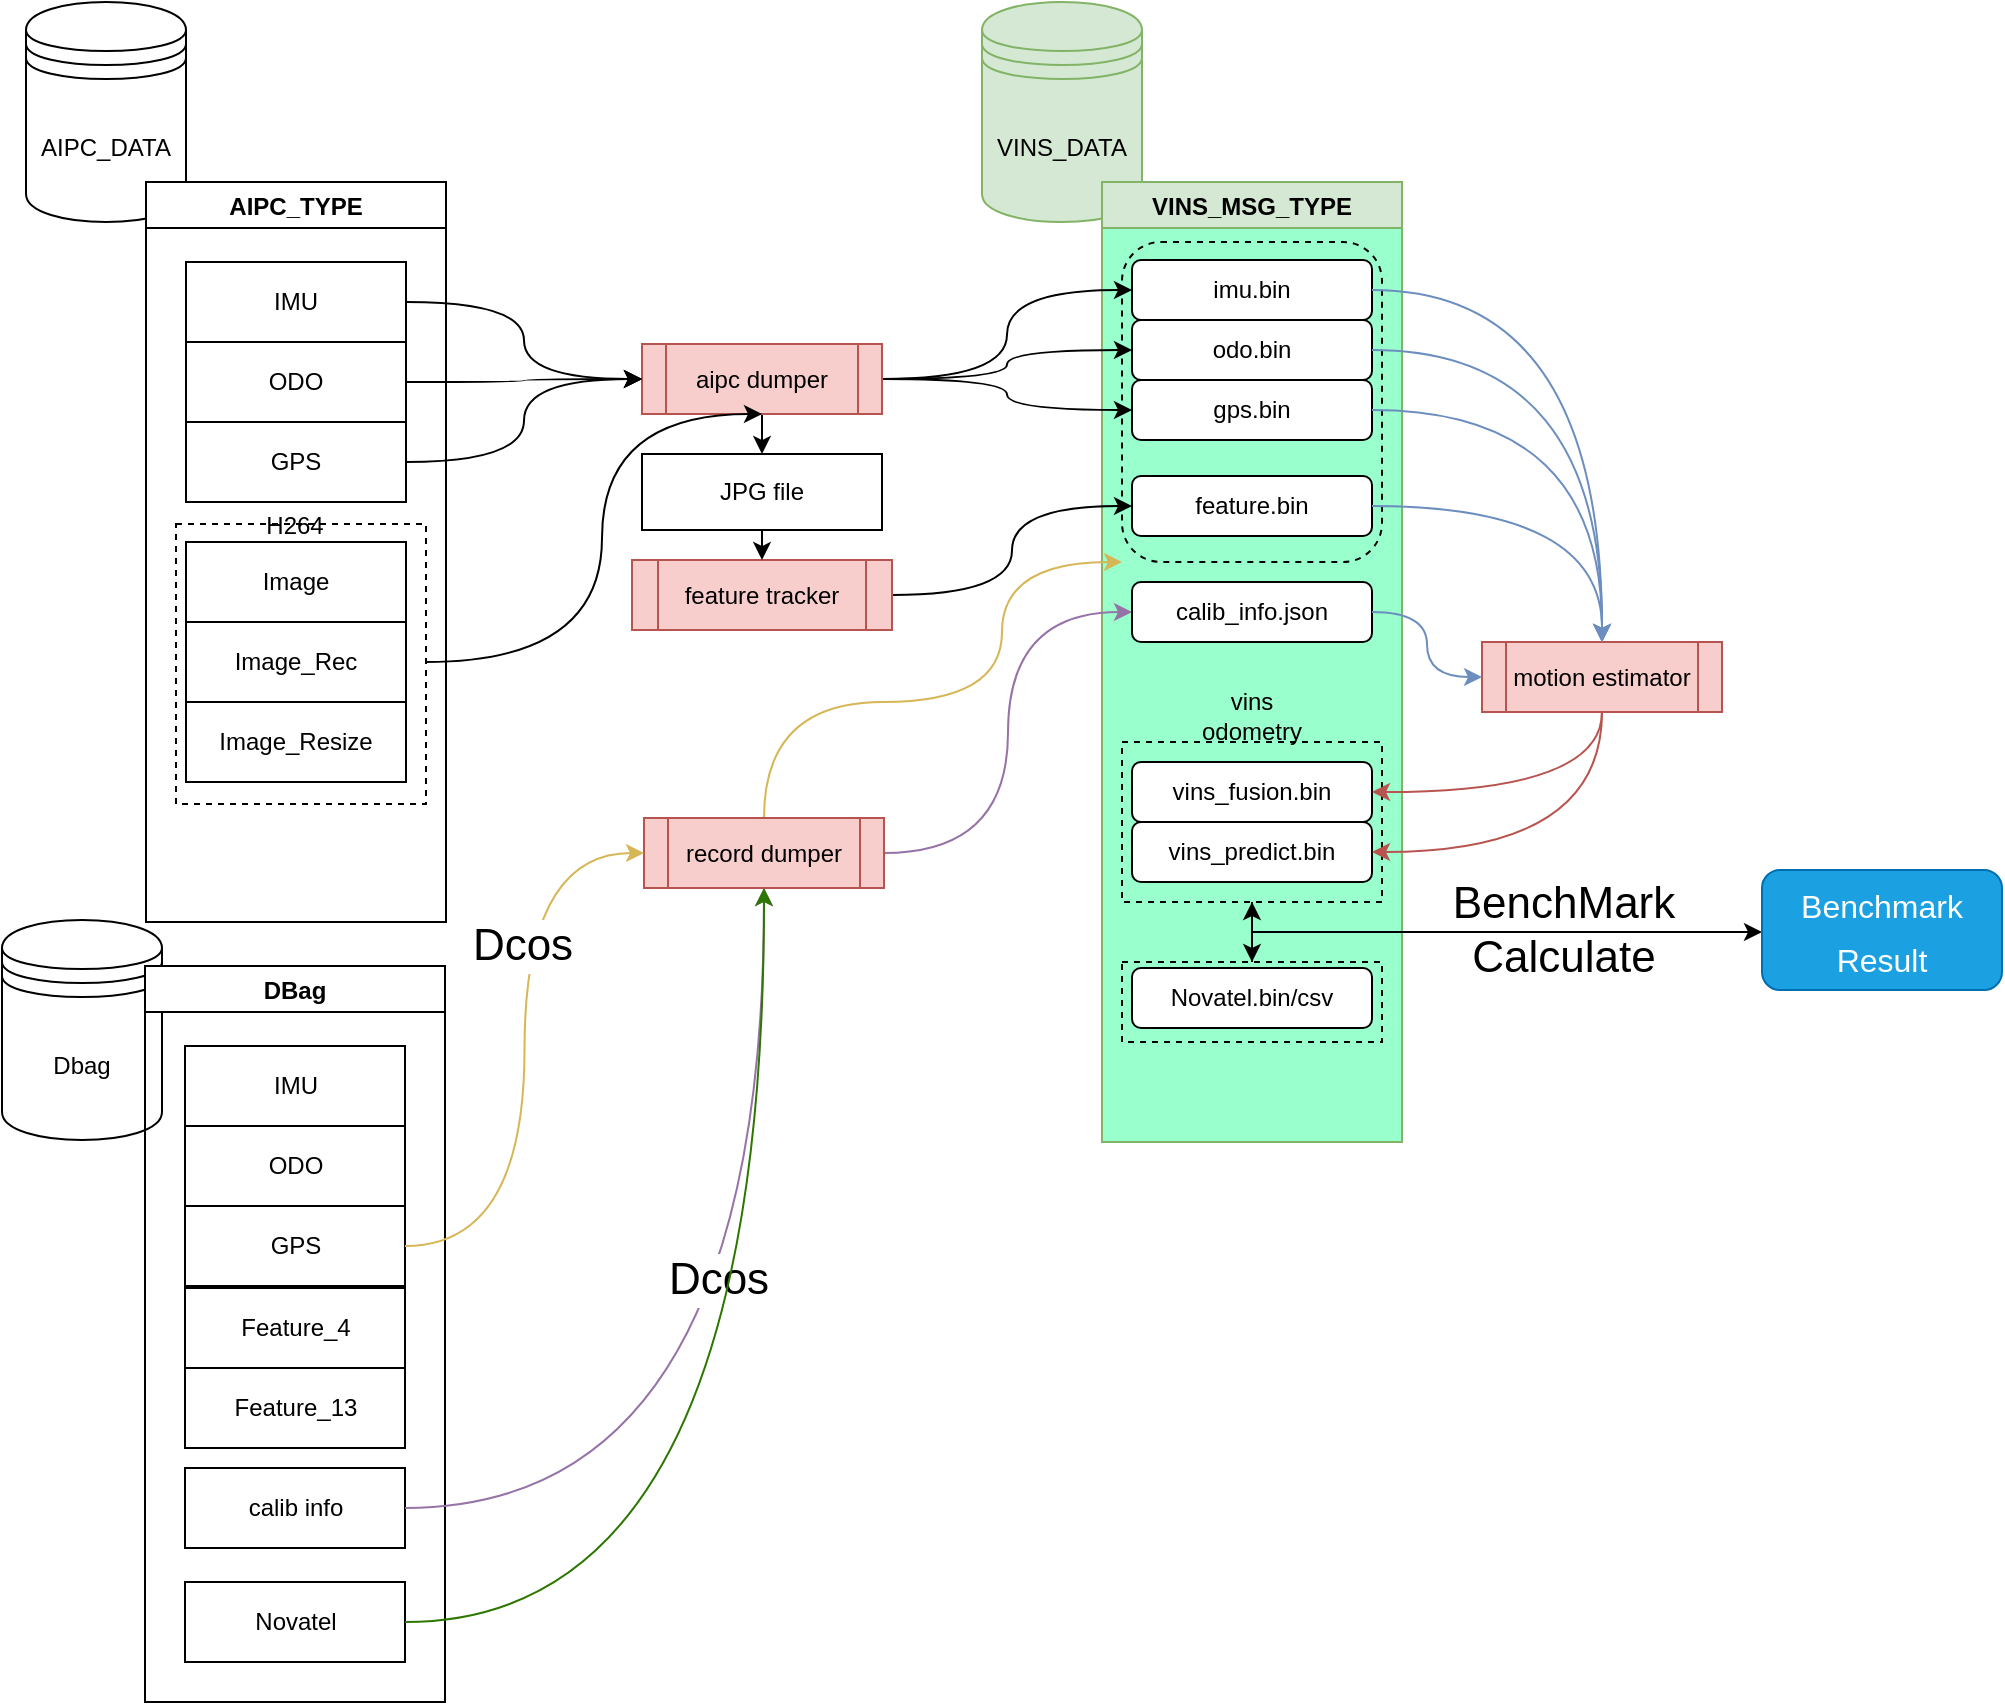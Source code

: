 <mxfile version="20.2.5" type="github">
  <diagram id="S9dDr7LIpniHJlEL7kUG" name="Page-1">
    <mxGraphModel dx="1027" dy="680" grid="1" gridSize="10" guides="1" tooltips="1" connect="1" arrows="1" fold="1" page="1" pageScale="1" pageWidth="827" pageHeight="1169" math="0" shadow="0">
      <root>
        <mxCell id="0" />
        <mxCell id="1" parent="0" />
        <mxCell id="4qHPudpmAYfez9gdNmK0-1" value="AIPC_DATA" style="shape=datastore;whiteSpace=wrap;html=1;" vertex="1" parent="1">
          <mxGeometry x="52" y="80" width="80" height="110" as="geometry" />
        </mxCell>
        <mxCell id="4qHPudpmAYfez9gdNmK0-2" value="VINS_DATA" style="shape=datastore;whiteSpace=wrap;html=1;fillColor=#d5e8d4;strokeColor=#82b366;" vertex="1" parent="1">
          <mxGeometry x="530" y="80" width="80" height="110" as="geometry" />
        </mxCell>
        <mxCell id="4qHPudpmAYfez9gdNmK0-3" value="AIPC_TYPE" style="swimlane;" vertex="1" parent="1">
          <mxGeometry x="112" y="170" width="150" height="370" as="geometry" />
        </mxCell>
        <mxCell id="4qHPudpmAYfez9gdNmK0-17" value="IMU" style="rounded=0;whiteSpace=wrap;html=1;" vertex="1" parent="4qHPudpmAYfez9gdNmK0-3">
          <mxGeometry x="20" y="40" width="110" height="40" as="geometry" />
        </mxCell>
        <mxCell id="4qHPudpmAYfez9gdNmK0-20" value="ODO" style="rounded=0;whiteSpace=wrap;html=1;" vertex="1" parent="4qHPudpmAYfez9gdNmK0-3">
          <mxGeometry x="20" y="80" width="110" height="40" as="geometry" />
        </mxCell>
        <mxCell id="4qHPudpmAYfez9gdNmK0-21" value="GPS" style="rounded=0;whiteSpace=wrap;html=1;" vertex="1" parent="4qHPudpmAYfez9gdNmK0-3">
          <mxGeometry x="20" y="120" width="110" height="40" as="geometry" />
        </mxCell>
        <mxCell id="4qHPudpmAYfez9gdNmK0-22" value="Image" style="rounded=0;whiteSpace=wrap;html=1;" vertex="1" parent="4qHPudpmAYfez9gdNmK0-3">
          <mxGeometry x="20" y="180" width="110" height="40" as="geometry" />
        </mxCell>
        <mxCell id="4qHPudpmAYfez9gdNmK0-23" value="Image_Rec" style="rounded=0;whiteSpace=wrap;html=1;" vertex="1" parent="4qHPudpmAYfez9gdNmK0-3">
          <mxGeometry x="20" y="220" width="110" height="40" as="geometry" />
        </mxCell>
        <mxCell id="4qHPudpmAYfez9gdNmK0-24" value="Image_Resize" style="rounded=0;whiteSpace=wrap;html=1;" vertex="1" parent="4qHPudpmAYfez9gdNmK0-3">
          <mxGeometry x="20" y="260" width="110" height="40" as="geometry" />
        </mxCell>
        <mxCell id="4qHPudpmAYfez9gdNmK0-58" value="" style="rounded=0;whiteSpace=wrap;html=1;gradientColor=none;fillColor=none;dashed=1;" vertex="1" parent="4qHPudpmAYfez9gdNmK0-3">
          <mxGeometry x="15" y="171" width="125" height="140" as="geometry" />
        </mxCell>
        <mxCell id="4qHPudpmAYfez9gdNmK0-28" value="VINS_MSG_TYPE" style="swimlane;fillColor=#d5e8d4;strokeColor=#82b366;gradientColor=none;swimlaneFillColor=#99FFCC;" vertex="1" parent="1">
          <mxGeometry x="590" y="170" width="150" height="480" as="geometry" />
        </mxCell>
        <mxCell id="4qHPudpmAYfez9gdNmK0-38" value="imu.bin" style="rounded=1;whiteSpace=wrap;html=1;" vertex="1" parent="4qHPudpmAYfez9gdNmK0-28">
          <mxGeometry x="15" y="39" width="120" height="30" as="geometry" />
        </mxCell>
        <mxCell id="4qHPudpmAYfez9gdNmK0-39" value="odo.bin" style="rounded=1;whiteSpace=wrap;html=1;" vertex="1" parent="4qHPudpmAYfez9gdNmK0-28">
          <mxGeometry x="15" y="69" width="120" height="30" as="geometry" />
        </mxCell>
        <mxCell id="4qHPudpmAYfez9gdNmK0-40" value="gps.bin" style="rounded=1;whiteSpace=wrap;html=1;" vertex="1" parent="4qHPudpmAYfez9gdNmK0-28">
          <mxGeometry x="15" y="99" width="120" height="30" as="geometry" />
        </mxCell>
        <mxCell id="4qHPudpmAYfez9gdNmK0-42" value="feature.bin" style="rounded=1;whiteSpace=wrap;html=1;" vertex="1" parent="4qHPudpmAYfez9gdNmK0-28">
          <mxGeometry x="15" y="147" width="120" height="30" as="geometry" />
        </mxCell>
        <mxCell id="4qHPudpmAYfez9gdNmK0-43" value="vins_fusion.bin" style="rounded=1;whiteSpace=wrap;html=1;" vertex="1" parent="4qHPudpmAYfez9gdNmK0-28">
          <mxGeometry x="15" y="290" width="120" height="30" as="geometry" />
        </mxCell>
        <mxCell id="4qHPudpmAYfez9gdNmK0-44" value="vins_predict.bin" style="rounded=1;whiteSpace=wrap;html=1;" vertex="1" parent="4qHPudpmAYfez9gdNmK0-28">
          <mxGeometry x="15" y="320" width="120" height="30" as="geometry" />
        </mxCell>
        <mxCell id="4qHPudpmAYfez9gdNmK0-70" value="calib_info.json" style="rounded=1;whiteSpace=wrap;html=1;" vertex="1" parent="4qHPudpmAYfez9gdNmK0-28">
          <mxGeometry x="15" y="200" width="120" height="30" as="geometry" />
        </mxCell>
        <mxCell id="4qHPudpmAYfez9gdNmK0-114" style="edgeStyle=orthogonalEdgeStyle;curved=1;rounded=0;orthogonalLoop=1;jettySize=auto;html=1;entryX=0.5;entryY=0;entryDx=0;entryDy=0;fontSize=22;" edge="1" parent="4qHPudpmAYfez9gdNmK0-28" source="4qHPudpmAYfez9gdNmK0-80" target="4qHPudpmAYfez9gdNmK0-111">
          <mxGeometry relative="1" as="geometry" />
        </mxCell>
        <mxCell id="4qHPudpmAYfez9gdNmK0-80" value="" style="rounded=0;whiteSpace=wrap;html=1;fillColor=none;gradientColor=none;dashed=1;" vertex="1" parent="4qHPudpmAYfez9gdNmK0-28">
          <mxGeometry x="10" y="280" width="130" height="80" as="geometry" />
        </mxCell>
        <mxCell id="4qHPudpmAYfez9gdNmK0-81" value="vins odometry" style="text;html=1;strokeColor=none;fillColor=none;align=center;verticalAlign=middle;whiteSpace=wrap;rounded=0;dashed=1;" vertex="1" parent="4qHPudpmAYfez9gdNmK0-28">
          <mxGeometry x="45" y="252" width="60" height="30" as="geometry" />
        </mxCell>
        <mxCell id="4qHPudpmAYfez9gdNmK0-99" value="" style="rounded=1;whiteSpace=wrap;html=1;dashed=1;fontSize=22;fillColor=none;gradientColor=none;" vertex="1" parent="4qHPudpmAYfez9gdNmK0-28">
          <mxGeometry x="10" y="30" width="130" height="160" as="geometry" />
        </mxCell>
        <mxCell id="4qHPudpmAYfez9gdNmK0-109" value="Novatel.bin/csv" style="rounded=1;whiteSpace=wrap;html=1;" vertex="1" parent="4qHPudpmAYfez9gdNmK0-28">
          <mxGeometry x="15" y="393" width="120" height="30" as="geometry" />
        </mxCell>
        <mxCell id="4qHPudpmAYfez9gdNmK0-113" style="edgeStyle=orthogonalEdgeStyle;curved=1;rounded=0;orthogonalLoop=1;jettySize=auto;html=1;entryX=0.5;entryY=1;entryDx=0;entryDy=0;fontSize=22;" edge="1" parent="4qHPudpmAYfez9gdNmK0-28" source="4qHPudpmAYfez9gdNmK0-111" target="4qHPudpmAYfez9gdNmK0-80">
          <mxGeometry relative="1" as="geometry" />
        </mxCell>
        <mxCell id="4qHPudpmAYfez9gdNmK0-111" value="" style="rounded=0;whiteSpace=wrap;html=1;fillColor=none;gradientColor=none;dashed=1;" vertex="1" parent="4qHPudpmAYfez9gdNmK0-28">
          <mxGeometry x="10" y="390" width="130" height="40" as="geometry" />
        </mxCell>
        <mxCell id="4qHPudpmAYfez9gdNmK0-50" style="edgeStyle=orthogonalEdgeStyle;curved=1;rounded=0;orthogonalLoop=1;jettySize=auto;html=1;entryX=0;entryY=0.5;entryDx=0;entryDy=0;" edge="1" parent="1" source="4qHPudpmAYfez9gdNmK0-45" target="4qHPudpmAYfez9gdNmK0-38">
          <mxGeometry relative="1" as="geometry" />
        </mxCell>
        <mxCell id="4qHPudpmAYfez9gdNmK0-51" style="edgeStyle=orthogonalEdgeStyle;curved=1;rounded=0;orthogonalLoop=1;jettySize=auto;html=1;" edge="1" parent="1" source="4qHPudpmAYfez9gdNmK0-45" target="4qHPudpmAYfez9gdNmK0-39">
          <mxGeometry relative="1" as="geometry" />
        </mxCell>
        <mxCell id="4qHPudpmAYfez9gdNmK0-52" style="edgeStyle=orthogonalEdgeStyle;curved=1;rounded=0;orthogonalLoop=1;jettySize=auto;html=1;" edge="1" parent="1" source="4qHPudpmAYfez9gdNmK0-45" target="4qHPudpmAYfez9gdNmK0-40">
          <mxGeometry relative="1" as="geometry" />
        </mxCell>
        <mxCell id="4qHPudpmAYfez9gdNmK0-62" style="edgeStyle=orthogonalEdgeStyle;curved=1;rounded=0;orthogonalLoop=1;jettySize=auto;html=1;entryX=0.5;entryY=0;entryDx=0;entryDy=0;" edge="1" parent="1" source="4qHPudpmAYfez9gdNmK0-45" target="4qHPudpmAYfez9gdNmK0-61">
          <mxGeometry relative="1" as="geometry" />
        </mxCell>
        <mxCell id="4qHPudpmAYfez9gdNmK0-45" value="aipc dumper" style="shape=process;whiteSpace=wrap;html=1;backgroundOutline=1;fillColor=#f8cecc;strokeColor=#b85450;" vertex="1" parent="1">
          <mxGeometry x="360" y="251" width="120" height="35" as="geometry" />
        </mxCell>
        <mxCell id="4qHPudpmAYfez9gdNmK0-47" style="edgeStyle=orthogonalEdgeStyle;curved=1;rounded=0;orthogonalLoop=1;jettySize=auto;html=1;" edge="1" parent="1" source="4qHPudpmAYfez9gdNmK0-20" target="4qHPudpmAYfez9gdNmK0-45">
          <mxGeometry relative="1" as="geometry" />
        </mxCell>
        <mxCell id="4qHPudpmAYfez9gdNmK0-48" style="edgeStyle=orthogonalEdgeStyle;curved=1;rounded=0;orthogonalLoop=1;jettySize=auto;html=1;entryX=0;entryY=0.5;entryDx=0;entryDy=0;" edge="1" parent="1" source="4qHPudpmAYfez9gdNmK0-21" target="4qHPudpmAYfez9gdNmK0-45">
          <mxGeometry relative="1" as="geometry" />
        </mxCell>
        <mxCell id="4qHPudpmAYfez9gdNmK0-49" style="edgeStyle=orthogonalEdgeStyle;curved=1;rounded=0;orthogonalLoop=1;jettySize=auto;html=1;entryX=0;entryY=0.5;entryDx=0;entryDy=0;" edge="1" parent="1" source="4qHPudpmAYfez9gdNmK0-17" target="4qHPudpmAYfez9gdNmK0-45">
          <mxGeometry relative="1" as="geometry" />
        </mxCell>
        <mxCell id="4qHPudpmAYfez9gdNmK0-67" style="edgeStyle=orthogonalEdgeStyle;curved=1;rounded=0;orthogonalLoop=1;jettySize=auto;html=1;entryX=0;entryY=0.5;entryDx=0;entryDy=0;" edge="1" parent="1" source="4qHPudpmAYfez9gdNmK0-56" target="4qHPudpmAYfez9gdNmK0-42">
          <mxGeometry relative="1" as="geometry" />
        </mxCell>
        <mxCell id="4qHPudpmAYfez9gdNmK0-56" value="feature tracker" style="shape=process;whiteSpace=wrap;html=1;backgroundOutline=1;fillColor=#f8cecc;strokeColor=#b85450;" vertex="1" parent="1">
          <mxGeometry x="355" y="359" width="130" height="35" as="geometry" />
        </mxCell>
        <mxCell id="4qHPudpmAYfez9gdNmK0-66" style="edgeStyle=orthogonalEdgeStyle;curved=1;rounded=0;orthogonalLoop=1;jettySize=auto;html=1;entryX=0.5;entryY=0;entryDx=0;entryDy=0;" edge="1" parent="1" source="4qHPudpmAYfez9gdNmK0-61" target="4qHPudpmAYfez9gdNmK0-56">
          <mxGeometry relative="1" as="geometry" />
        </mxCell>
        <mxCell id="4qHPudpmAYfez9gdNmK0-61" value="JPG file" style="rounded=0;whiteSpace=wrap;html=1;fillColor=none;gradientColor=none;" vertex="1" parent="1">
          <mxGeometry x="360" y="306" width="120" height="38" as="geometry" />
        </mxCell>
        <mxCell id="4qHPudpmAYfez9gdNmK0-65" style="edgeStyle=orthogonalEdgeStyle;curved=1;rounded=0;orthogonalLoop=1;jettySize=auto;html=1;entryX=0.5;entryY=1;entryDx=0;entryDy=0;" edge="1" parent="1" source="4qHPudpmAYfez9gdNmK0-58" target="4qHPudpmAYfez9gdNmK0-45">
          <mxGeometry relative="1" as="geometry">
            <Array as="points">
              <mxPoint x="340" y="410" />
              <mxPoint x="340" y="286" />
            </Array>
          </mxGeometry>
        </mxCell>
        <mxCell id="4qHPudpmAYfez9gdNmK0-71" style="edgeStyle=orthogonalEdgeStyle;curved=1;rounded=0;orthogonalLoop=1;jettySize=auto;html=1;entryX=0;entryY=0.5;entryDx=0;entryDy=0;fillColor=#e1d5e7;strokeColor=#9673a6;" edge="1" parent="1" source="4qHPudpmAYfez9gdNmK0-68" target="4qHPudpmAYfez9gdNmK0-70">
          <mxGeometry relative="1" as="geometry" />
        </mxCell>
        <mxCell id="4qHPudpmAYfez9gdNmK0-102" style="edgeStyle=orthogonalEdgeStyle;curved=1;rounded=0;orthogonalLoop=1;jettySize=auto;html=1;entryX=0;entryY=1;entryDx=0;entryDy=0;fontSize=22;fillColor=#fff2cc;strokeColor=#d6b656;" edge="1" parent="1" source="4qHPudpmAYfez9gdNmK0-68" target="4qHPudpmAYfez9gdNmK0-99">
          <mxGeometry relative="1" as="geometry">
            <Array as="points">
              <mxPoint x="421" y="430" />
              <mxPoint x="540" y="430" />
              <mxPoint x="540" y="360" />
            </Array>
          </mxGeometry>
        </mxCell>
        <mxCell id="4qHPudpmAYfez9gdNmK0-68" value="record dumper" style="shape=process;whiteSpace=wrap;html=1;backgroundOutline=1;fillColor=#f8cecc;strokeColor=#b85450;" vertex="1" parent="1">
          <mxGeometry x="361" y="488" width="120" height="35" as="geometry" />
        </mxCell>
        <mxCell id="4qHPudpmAYfez9gdNmK0-78" style="edgeStyle=orthogonalEdgeStyle;curved=1;rounded=0;orthogonalLoop=1;jettySize=auto;html=1;entryX=1;entryY=0.5;entryDx=0;entryDy=0;fillColor=#f8cecc;strokeColor=#b85450;" edge="1" parent="1" source="4qHPudpmAYfez9gdNmK0-72" target="4qHPudpmAYfez9gdNmK0-43">
          <mxGeometry relative="1" as="geometry">
            <Array as="points">
              <mxPoint x="840" y="475" />
            </Array>
          </mxGeometry>
        </mxCell>
        <mxCell id="4qHPudpmAYfez9gdNmK0-79" style="edgeStyle=orthogonalEdgeStyle;curved=1;rounded=0;orthogonalLoop=1;jettySize=auto;html=1;entryX=1;entryY=0.5;entryDx=0;entryDy=0;fillColor=#f8cecc;strokeColor=#b85450;" edge="1" parent="1" source="4qHPudpmAYfez9gdNmK0-72" target="4qHPudpmAYfez9gdNmK0-44">
          <mxGeometry relative="1" as="geometry">
            <Array as="points">
              <mxPoint x="840" y="505" />
            </Array>
          </mxGeometry>
        </mxCell>
        <mxCell id="4qHPudpmAYfez9gdNmK0-72" value="motion estimator" style="shape=process;whiteSpace=wrap;html=1;backgroundOutline=1;fillColor=#f8cecc;strokeColor=#b85450;" vertex="1" parent="1">
          <mxGeometry x="780" y="400" width="120" height="35" as="geometry" />
        </mxCell>
        <mxCell id="4qHPudpmAYfez9gdNmK0-73" style="edgeStyle=orthogonalEdgeStyle;curved=1;rounded=0;orthogonalLoop=1;jettySize=auto;html=1;entryX=0.5;entryY=0;entryDx=0;entryDy=0;fillColor=#dae8fc;strokeColor=#6c8ebf;" edge="1" parent="1" source="4qHPudpmAYfez9gdNmK0-38" target="4qHPudpmAYfez9gdNmK0-72">
          <mxGeometry relative="1" as="geometry" />
        </mxCell>
        <mxCell id="4qHPudpmAYfez9gdNmK0-74" style="edgeStyle=orthogonalEdgeStyle;curved=1;rounded=0;orthogonalLoop=1;jettySize=auto;html=1;fillColor=#dae8fc;strokeColor=#6c8ebf;" edge="1" parent="1" source="4qHPudpmAYfez9gdNmK0-39">
          <mxGeometry relative="1" as="geometry">
            <mxPoint x="840" y="400" as="targetPoint" />
          </mxGeometry>
        </mxCell>
        <mxCell id="4qHPudpmAYfez9gdNmK0-75" style="edgeStyle=orthogonalEdgeStyle;curved=1;rounded=0;orthogonalLoop=1;jettySize=auto;html=1;fillColor=#dae8fc;strokeColor=#6c8ebf;" edge="1" parent="1" source="4qHPudpmAYfez9gdNmK0-40">
          <mxGeometry relative="1" as="geometry">
            <mxPoint x="840" y="400" as="targetPoint" />
          </mxGeometry>
        </mxCell>
        <mxCell id="4qHPudpmAYfez9gdNmK0-76" style="edgeStyle=orthogonalEdgeStyle;curved=1;rounded=0;orthogonalLoop=1;jettySize=auto;html=1;fillColor=#dae8fc;strokeColor=#6c8ebf;" edge="1" parent="1" source="4qHPudpmAYfez9gdNmK0-42">
          <mxGeometry relative="1" as="geometry">
            <mxPoint x="840" y="400" as="targetPoint" />
          </mxGeometry>
        </mxCell>
        <mxCell id="4qHPudpmAYfez9gdNmK0-77" style="edgeStyle=orthogonalEdgeStyle;curved=1;rounded=0;orthogonalLoop=1;jettySize=auto;html=1;entryX=0;entryY=0.5;entryDx=0;entryDy=0;fillColor=#dae8fc;strokeColor=#6c8ebf;" edge="1" parent="1" source="4qHPudpmAYfez9gdNmK0-70" target="4qHPudpmAYfez9gdNmK0-72">
          <mxGeometry relative="1" as="geometry" />
        </mxCell>
        <mxCell id="4qHPudpmAYfez9gdNmK0-82" value="H264" style="text;html=1;strokeColor=none;fillColor=none;align=center;verticalAlign=middle;whiteSpace=wrap;rounded=0;dashed=1;" vertex="1" parent="1">
          <mxGeometry x="156" y="327" width="61" height="30" as="geometry" />
        </mxCell>
        <mxCell id="4qHPudpmAYfez9gdNmK0-83" value="Dbag" style="shape=datastore;whiteSpace=wrap;html=1;" vertex="1" parent="1">
          <mxGeometry x="40" y="539" width="80" height="110" as="geometry" />
        </mxCell>
        <mxCell id="4qHPudpmAYfez9gdNmK0-84" value="DBag" style="swimlane;" vertex="1" parent="1">
          <mxGeometry x="111.5" y="562" width="150" height="368" as="geometry" />
        </mxCell>
        <mxCell id="4qHPudpmAYfez9gdNmK0-85" value="IMU" style="rounded=0;whiteSpace=wrap;html=1;" vertex="1" parent="4qHPudpmAYfez9gdNmK0-84">
          <mxGeometry x="20" y="40" width="110" height="40" as="geometry" />
        </mxCell>
        <mxCell id="4qHPudpmAYfez9gdNmK0-86" value="ODO" style="rounded=0;whiteSpace=wrap;html=1;" vertex="1" parent="4qHPudpmAYfez9gdNmK0-84">
          <mxGeometry x="20" y="80" width="110" height="40" as="geometry" />
        </mxCell>
        <mxCell id="4qHPudpmAYfez9gdNmK0-87" value="GPS" style="rounded=0;whiteSpace=wrap;html=1;" vertex="1" parent="4qHPudpmAYfez9gdNmK0-84">
          <mxGeometry x="20" y="120" width="110" height="40" as="geometry" />
        </mxCell>
        <mxCell id="4qHPudpmAYfez9gdNmK0-89" value="Feature_4" style="rounded=0;whiteSpace=wrap;html=1;" vertex="1" parent="4qHPudpmAYfez9gdNmK0-84">
          <mxGeometry x="20" y="161" width="110" height="40" as="geometry" />
        </mxCell>
        <mxCell id="4qHPudpmAYfez9gdNmK0-90" value="Feature_13" style="rounded=0;whiteSpace=wrap;html=1;" vertex="1" parent="4qHPudpmAYfez9gdNmK0-84">
          <mxGeometry x="20" y="201" width="110" height="40" as="geometry" />
        </mxCell>
        <mxCell id="4qHPudpmAYfez9gdNmK0-91" value="calib info" style="rounded=0;whiteSpace=wrap;html=1;" vertex="1" parent="4qHPudpmAYfez9gdNmK0-84">
          <mxGeometry x="20" y="251" width="110" height="40" as="geometry" />
        </mxCell>
        <mxCell id="4qHPudpmAYfez9gdNmK0-103" value="Novatel" style="rounded=0;whiteSpace=wrap;html=1;" vertex="1" parent="4qHPudpmAYfez9gdNmK0-84">
          <mxGeometry x="20" y="308" width="110" height="40" as="geometry" />
        </mxCell>
        <mxCell id="4qHPudpmAYfez9gdNmK0-93" style="edgeStyle=orthogonalEdgeStyle;curved=1;rounded=0;orthogonalLoop=1;jettySize=auto;html=1;entryX=0.5;entryY=1;entryDx=0;entryDy=0;fillColor=#e1d5e7;strokeColor=#9673a6;" edge="1" parent="1" source="4qHPudpmAYfez9gdNmK0-91" target="4qHPudpmAYfez9gdNmK0-68">
          <mxGeometry relative="1" as="geometry" />
        </mxCell>
        <mxCell id="4qHPudpmAYfez9gdNmK0-94" value="&lt;font style=&quot;font-size: 22px;&quot;&gt;Dcos&lt;/font&gt;" style="edgeLabel;html=1;align=center;verticalAlign=middle;resizable=0;points=[];" vertex="1" connectable="0" parent="4qHPudpmAYfez9gdNmK0-93">
          <mxGeometry x="0.056" y="29" relative="1" as="geometry">
            <mxPoint x="6" y="-35" as="offset" />
          </mxGeometry>
        </mxCell>
        <mxCell id="4qHPudpmAYfez9gdNmK0-95" style="edgeStyle=orthogonalEdgeStyle;curved=1;rounded=0;orthogonalLoop=1;jettySize=auto;html=1;entryX=0;entryY=0.5;entryDx=0;entryDy=0;fontSize=22;fillColor=#fff2cc;strokeColor=#d6b656;" edge="1" parent="1" source="4qHPudpmAYfez9gdNmK0-87" target="4qHPudpmAYfez9gdNmK0-68">
          <mxGeometry relative="1" as="geometry" />
        </mxCell>
        <mxCell id="4qHPudpmAYfez9gdNmK0-96" value="&lt;font style=&quot;font-size: 22px;&quot;&gt;Dcos&lt;/font&gt;" style="edgeLabel;html=1;align=center;verticalAlign=middle;resizable=0;points=[];" vertex="1" connectable="0" parent="1">
          <mxGeometry x="300.0" y="552.004" as="geometry" />
        </mxCell>
        <mxCell id="4qHPudpmAYfez9gdNmK0-107" style="edgeStyle=orthogonalEdgeStyle;curved=1;rounded=0;orthogonalLoop=1;jettySize=auto;html=1;entryX=0.5;entryY=1;entryDx=0;entryDy=0;fontSize=22;fillColor=#60a917;strokeColor=#2D7600;" edge="1" parent="1" source="4qHPudpmAYfez9gdNmK0-103" target="4qHPudpmAYfez9gdNmK0-68">
          <mxGeometry relative="1" as="geometry" />
        </mxCell>
        <mxCell id="4qHPudpmAYfez9gdNmK0-115" value="" style="endArrow=classic;html=1;rounded=0;fontSize=22;curved=1;" edge="1" parent="1">
          <mxGeometry width="50" height="50" relative="1" as="geometry">
            <mxPoint x="665" y="545" as="sourcePoint" />
            <mxPoint x="920" y="545" as="targetPoint" />
          </mxGeometry>
        </mxCell>
        <mxCell id="4qHPudpmAYfez9gdNmK0-116" value="BenchMark Calculate" style="text;html=1;strokeColor=none;fillColor=none;align=center;verticalAlign=middle;whiteSpace=wrap;rounded=0;dashed=1;fontSize=22;" vertex="1" parent="1">
          <mxGeometry x="791" y="529" width="60" height="30" as="geometry" />
        </mxCell>
        <mxCell id="4qHPudpmAYfez9gdNmK0-118" value="&lt;font style=&quot;font-size: 16px;&quot;&gt;Benchmark Result&lt;/font&gt;" style="rounded=1;whiteSpace=wrap;html=1;fontSize=22;fillColor=#1ba1e2;fontColor=#ffffff;strokeColor=#006EAF;" vertex="1" parent="1">
          <mxGeometry x="920" y="514" width="120" height="60" as="geometry" />
        </mxCell>
      </root>
    </mxGraphModel>
  </diagram>
</mxfile>
